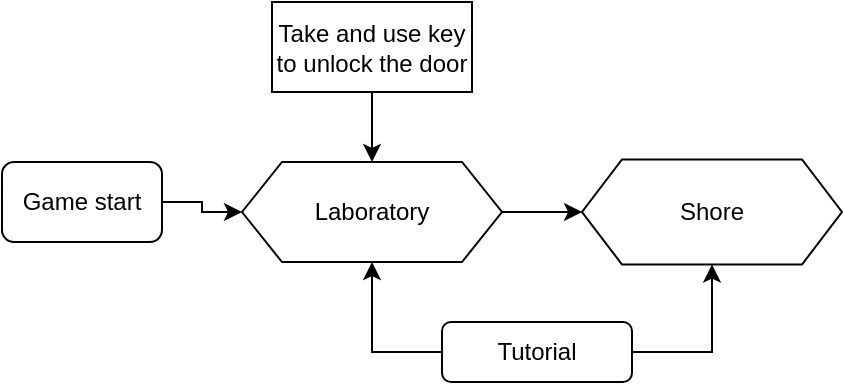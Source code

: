 <mxfile version="25.0.3">
  <diagram id="C5RBs43oDa-KdzZeNtuy" name="Page-1">
    <mxGraphModel dx="1009" dy="539" grid="1" gridSize="10" guides="1" tooltips="1" connect="1" arrows="1" fold="1" page="1" pageScale="1" pageWidth="1169" pageHeight="827" math="0" shadow="0">
      <root>
        <mxCell id="WIyWlLk6GJQsqaUBKTNV-0" />
        <mxCell id="WIyWlLk6GJQsqaUBKTNV-1" parent="WIyWlLk6GJQsqaUBKTNV-0" />
        <mxCell id="k1QMkolN6IlTNRxzYxFX-5" value="" style="edgeStyle=orthogonalEdgeStyle;rounded=0;orthogonalLoop=1;jettySize=auto;html=1;" edge="1" parent="WIyWlLk6GJQsqaUBKTNV-1" source="k1QMkolN6IlTNRxzYxFX-0" target="k1QMkolN6IlTNRxzYxFX-1">
          <mxGeometry relative="1" as="geometry" />
        </mxCell>
        <mxCell id="k1QMkolN6IlTNRxzYxFX-0" value="Game start" style="rounded=1;whiteSpace=wrap;html=1;" vertex="1" parent="WIyWlLk6GJQsqaUBKTNV-1">
          <mxGeometry y="200" width="80" height="40" as="geometry" />
        </mxCell>
        <mxCell id="k1QMkolN6IlTNRxzYxFX-11" value="" style="edgeStyle=orthogonalEdgeStyle;rounded=0;orthogonalLoop=1;jettySize=auto;html=1;" edge="1" parent="WIyWlLk6GJQsqaUBKTNV-1" source="k1QMkolN6IlTNRxzYxFX-1" target="k1QMkolN6IlTNRxzYxFX-10">
          <mxGeometry relative="1" as="geometry" />
        </mxCell>
        <mxCell id="k1QMkolN6IlTNRxzYxFX-1" value="Laboratory" style="shape=hexagon;perimeter=hexagonPerimeter2;whiteSpace=wrap;html=1;fixedSize=1;" vertex="1" parent="WIyWlLk6GJQsqaUBKTNV-1">
          <mxGeometry x="120" y="200" width="130" height="50" as="geometry" />
        </mxCell>
        <mxCell id="k1QMkolN6IlTNRxzYxFX-12" style="edgeStyle=orthogonalEdgeStyle;rounded=0;orthogonalLoop=1;jettySize=auto;html=1;exitX=1;exitY=0.5;exitDx=0;exitDy=0;entryX=0.5;entryY=1;entryDx=0;entryDy=0;" edge="1" parent="WIyWlLk6GJQsqaUBKTNV-1" source="k1QMkolN6IlTNRxzYxFX-6" target="k1QMkolN6IlTNRxzYxFX-10">
          <mxGeometry relative="1" as="geometry" />
        </mxCell>
        <mxCell id="k1QMkolN6IlTNRxzYxFX-13" style="edgeStyle=orthogonalEdgeStyle;rounded=0;orthogonalLoop=1;jettySize=auto;html=1;exitX=0;exitY=0.5;exitDx=0;exitDy=0;entryX=0.5;entryY=1;entryDx=0;entryDy=0;" edge="1" parent="WIyWlLk6GJQsqaUBKTNV-1" source="k1QMkolN6IlTNRxzYxFX-6" target="k1QMkolN6IlTNRxzYxFX-1">
          <mxGeometry relative="1" as="geometry" />
        </mxCell>
        <mxCell id="k1QMkolN6IlTNRxzYxFX-6" value="Tutorial" style="rounded=1;whiteSpace=wrap;html=1;" vertex="1" parent="WIyWlLk6GJQsqaUBKTNV-1">
          <mxGeometry x="220" y="280" width="95" height="30" as="geometry" />
        </mxCell>
        <mxCell id="k1QMkolN6IlTNRxzYxFX-9" value="" style="edgeStyle=orthogonalEdgeStyle;rounded=0;orthogonalLoop=1;jettySize=auto;html=1;" edge="1" parent="WIyWlLk6GJQsqaUBKTNV-1" source="k1QMkolN6IlTNRxzYxFX-8" target="k1QMkolN6IlTNRxzYxFX-1">
          <mxGeometry relative="1" as="geometry" />
        </mxCell>
        <mxCell id="k1QMkolN6IlTNRxzYxFX-8" value="Take and use key to unlock the door" style="rounded=0;whiteSpace=wrap;html=1;" vertex="1" parent="WIyWlLk6GJQsqaUBKTNV-1">
          <mxGeometry x="135" y="120" width="100" height="45" as="geometry" />
        </mxCell>
        <mxCell id="k1QMkolN6IlTNRxzYxFX-10" value="Shore" style="shape=hexagon;perimeter=hexagonPerimeter2;whiteSpace=wrap;html=1;fixedSize=1;" vertex="1" parent="WIyWlLk6GJQsqaUBKTNV-1">
          <mxGeometry x="290" y="198.75" width="130" height="52.5" as="geometry" />
        </mxCell>
      </root>
    </mxGraphModel>
  </diagram>
</mxfile>
